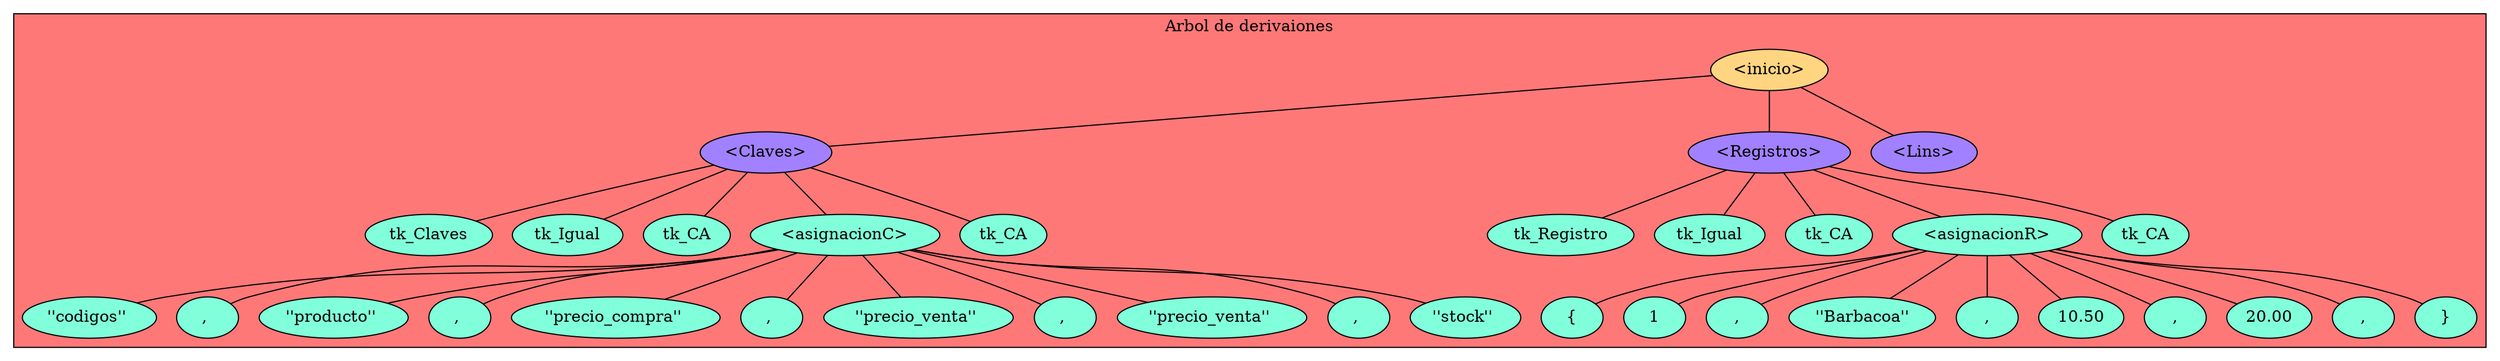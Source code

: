 
graph L{
node[shape=oval fillcolor="#A181FF" style =filled]

subgraph cluster_p{
label= " Arbol de derivaiones "
bgcolor = "#FF7878"
raiz[label = "<inicio>" fillcolor="#FFD581" ]


Columna1[label="<Claves>"];
Columna2[label="<Registros>"];
Columna3[label="<Lins>"];

raiz--Columna1;
raiz--Columna2;
raiz--Columna3;

nodo1_1_1[label="tk_Claves",fillcolor="#81FFDA"]
nodo1_2_1[label="tk_Igual",fillcolor="#81FFDA"]
nodo1_3_1[label="tk_CA",fillcolor="#81FFDA"]

nodo1_4_1[label="<asignacionC>",fillcolor="#81FFDA"]
nodo1_4_2[label="''codigos'' ",fillcolor="#81FFDA"]
nodo1_4_3[label=", ",fillcolor="#81FFDA"]
nodo1_4_4[label="''producto'' ",fillcolor="#81FFDA"]
nodo1_4_5[label=", ",fillcolor="#81FFDA"]
nodo1_4_6[label="''precio_compra'' ",fillcolor="#81FFDA"]
nodo1_4_7[label=", ",fillcolor="#81FFDA"]
nodo1_4_8[label="''precio_venta'' ",fillcolor="#81FFDA"]
nodo1_4_9[label=", ",fillcolor="#81FFDA"]
nodo1_4_10[label="''precio_venta'' ",fillcolor="#81FFDA"]
nodo1_4_11[label=", ",fillcolor="#81FFDA"]
nodo1_4_12[label="''stock'' ",fillcolor="#81FFDA"]

nodo1_5_1[label="tk_CA",fillcolor="#81FFDA"]

Columna1--nodo1_1_1;
Columna1--nodo1_2_1;
Columna1--nodo1_3_1;
Columna1--nodo1_4_1;

nodo1_4_1--nodo1_4_2
nodo1_4_1--nodo1_4_3
nodo1_4_1--nodo1_4_4
nodo1_4_1--nodo1_4_5
nodo1_4_1--nodo1_4_6
nodo1_4_1--nodo1_4_7
nodo1_4_1--nodo1_4_8
nodo1_4_1--nodo1_4_9
nodo1_4_1--nodo1_4_10
nodo1_4_1--nodo1_4_11
nodo1_4_1--nodo1_4_12


Columna1--nodo1_5_1;


nodo2_1_1[label="tk_Registro",fillcolor="#81FFDA"]
nodo2_2_1[label="tk_Igual",fillcolor="#81FFDA"]
nodo2_3_1[label="tk_CA",fillcolor="#81FFDA"]

nodo2_4_1[label="<asignacionR>",fillcolor="#81FFDA"]
nodo2_4_2[label="{",fillcolor="#81FFDA"]
nodo2_4_3[label="1",fillcolor="#81FFDA"]
nodo2_4_4[label=",",fillcolor="#81FFDA"]
nodo2_4_5[label="''Barbacoa''",fillcolor="#81FFDA"]
nodo2_4_6[label=",",fillcolor="#81FFDA"]
nodo2_4_7[label="10.50",fillcolor="#81FFDA"]
nodo2_4_8[label=",",fillcolor="#81FFDA"]
nodo2_4_9[label="20.00",fillcolor="#81FFDA"]
nodo2_4_10[label=",",fillcolor="#81FFDA"]
nodo2_4_11[label="6",fillcolor="#81FFDA"]
nodo2_4_11[label="}",fillcolor="#81FFDA"]

Columna2--nodo2_1_1;
Columna2--nodo2_2_1;
Columna2--nodo2_3_1;
Columna2--nodo2_4_1;

nodo2_5_1[label="tk_CA",fillcolor="#81FFDA"]
nodo2_4_1--nodo2_4_2
nodo2_4_1--nodo2_4_3
nodo2_4_1--nodo2_4_4
nodo2_4_1--nodo2_4_5
nodo2_4_1--nodo2_4_6
nodo2_4_1--nodo2_4_7
nodo2_4_1--nodo2_4_8
nodo2_4_1--nodo2_4_9
nodo2_4_1--nodo2_4_10
nodo2_4_1--nodo2_4_11


Columna2--nodo2_5_1;


} }
